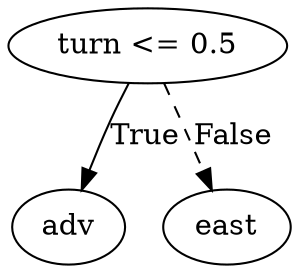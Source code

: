 digraph {
0 [label="turn <= 0.5"];
1 [label="adv"];
0 -> 1 [label="True"];
2 [label="east"];
0 -> 2 [style="dashed", label="False"];

}
